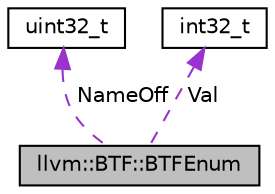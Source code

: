digraph "llvm::BTF::BTFEnum"
{
 // LATEX_PDF_SIZE
  bgcolor="transparent";
  edge [fontname="Helvetica",fontsize="10",labelfontname="Helvetica",labelfontsize="10"];
  node [fontname="Helvetica",fontsize="10",shape="box"];
  Node1 [label="llvm::BTF::BTFEnum",height=0.2,width=0.4,color="black", fillcolor="grey75", style="filled", fontcolor="black",tooltip="BTF_KIND_ENUM is followed by multiple \"struct BTFEnum\"."];
  Node2 -> Node1 [dir="back",color="darkorchid3",fontsize="10",style="dashed",label=" NameOff" ,fontname="Helvetica"];
  Node2 [label="uint32_t",height=0.2,width=0.4,color="black",URL="$classuint32__t.html",tooltip=" "];
  Node3 -> Node1 [dir="back",color="darkorchid3",fontsize="10",style="dashed",label=" Val" ,fontname="Helvetica"];
  Node3 [label="int32_t",height=0.2,width=0.4,color="black",tooltip=" "];
}
